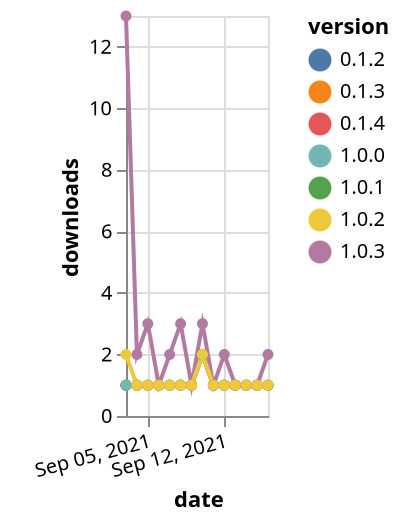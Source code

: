{"$schema": "https://vega.github.io/schema/vega-lite/v5.json", "description": "A simple bar chart with embedded data.", "data": {"values": [{"date": "2021-09-03", "total": 154, "delta": 1, "version": "0.1.3"}, {"date": "2021-09-04", "total": 155, "delta": 1, "version": "0.1.3"}, {"date": "2021-09-05", "total": 156, "delta": 1, "version": "0.1.3"}, {"date": "2021-09-06", "total": 157, "delta": 1, "version": "0.1.3"}, {"date": "2021-09-07", "total": 158, "delta": 1, "version": "0.1.3"}, {"date": "2021-09-08", "total": 159, "delta": 1, "version": "0.1.3"}, {"date": "2021-09-09", "total": 160, "delta": 1, "version": "0.1.3"}, {"date": "2021-09-10", "total": 162, "delta": 2, "version": "0.1.3"}, {"date": "2021-09-11", "total": 163, "delta": 1, "version": "0.1.3"}, {"date": "2021-09-12", "total": 164, "delta": 1, "version": "0.1.3"}, {"date": "2021-09-13", "total": 165, "delta": 1, "version": "0.1.3"}, {"date": "2021-09-14", "total": 166, "delta": 1, "version": "0.1.3"}, {"date": "2021-09-15", "total": 167, "delta": 1, "version": "0.1.3"}, {"date": "2021-09-16", "total": 168, "delta": 1, "version": "0.1.3"}, {"date": "2021-09-03", "total": 219, "delta": 1, "version": "0.1.2"}, {"date": "2021-09-04", "total": 220, "delta": 1, "version": "0.1.2"}, {"date": "2021-09-05", "total": 221, "delta": 1, "version": "0.1.2"}, {"date": "2021-09-06", "total": 222, "delta": 1, "version": "0.1.2"}, {"date": "2021-09-07", "total": 223, "delta": 1, "version": "0.1.2"}, {"date": "2021-09-08", "total": 224, "delta": 1, "version": "0.1.2"}, {"date": "2021-09-09", "total": 225, "delta": 1, "version": "0.1.2"}, {"date": "2021-09-10", "total": 227, "delta": 2, "version": "0.1.2"}, {"date": "2021-09-11", "total": 228, "delta": 1, "version": "0.1.2"}, {"date": "2021-09-12", "total": 229, "delta": 1, "version": "0.1.2"}, {"date": "2021-09-13", "total": 230, "delta": 1, "version": "0.1.2"}, {"date": "2021-09-14", "total": 231, "delta": 1, "version": "0.1.2"}, {"date": "2021-09-15", "total": 232, "delta": 1, "version": "0.1.2"}, {"date": "2021-09-16", "total": 233, "delta": 1, "version": "0.1.2"}, {"date": "2021-09-03", "total": 149, "delta": 1, "version": "1.0.1"}, {"date": "2021-09-04", "total": 150, "delta": 1, "version": "1.0.1"}, {"date": "2021-09-05", "total": 151, "delta": 1, "version": "1.0.1"}, {"date": "2021-09-06", "total": 152, "delta": 1, "version": "1.0.1"}, {"date": "2021-09-07", "total": 153, "delta": 1, "version": "1.0.1"}, {"date": "2021-09-08", "total": 154, "delta": 1, "version": "1.0.1"}, {"date": "2021-09-09", "total": 155, "delta": 1, "version": "1.0.1"}, {"date": "2021-09-10", "total": 157, "delta": 2, "version": "1.0.1"}, {"date": "2021-09-11", "total": 158, "delta": 1, "version": "1.0.1"}, {"date": "2021-09-12", "total": 159, "delta": 1, "version": "1.0.1"}, {"date": "2021-09-13", "total": 160, "delta": 1, "version": "1.0.1"}, {"date": "2021-09-14", "total": 161, "delta": 1, "version": "1.0.1"}, {"date": "2021-09-15", "total": 162, "delta": 1, "version": "1.0.1"}, {"date": "2021-09-16", "total": 163, "delta": 1, "version": "1.0.1"}, {"date": "2021-09-03", "total": 142, "delta": 1, "version": "0.1.4"}, {"date": "2021-09-04", "total": 143, "delta": 1, "version": "0.1.4"}, {"date": "2021-09-05", "total": 144, "delta": 1, "version": "0.1.4"}, {"date": "2021-09-06", "total": 145, "delta": 1, "version": "0.1.4"}, {"date": "2021-09-07", "total": 146, "delta": 1, "version": "0.1.4"}, {"date": "2021-09-08", "total": 147, "delta": 1, "version": "0.1.4"}, {"date": "2021-09-09", "total": 148, "delta": 1, "version": "0.1.4"}, {"date": "2021-09-10", "total": 150, "delta": 2, "version": "0.1.4"}, {"date": "2021-09-11", "total": 151, "delta": 1, "version": "0.1.4"}, {"date": "2021-09-12", "total": 152, "delta": 1, "version": "0.1.4"}, {"date": "2021-09-13", "total": 153, "delta": 1, "version": "0.1.4"}, {"date": "2021-09-14", "total": 154, "delta": 1, "version": "0.1.4"}, {"date": "2021-09-15", "total": 155, "delta": 1, "version": "0.1.4"}, {"date": "2021-09-16", "total": 156, "delta": 1, "version": "0.1.4"}, {"date": "2021-09-03", "total": 146, "delta": 1, "version": "1.0.0"}, {"date": "2021-09-04", "total": 147, "delta": 1, "version": "1.0.0"}, {"date": "2021-09-05", "total": 148, "delta": 1, "version": "1.0.0"}, {"date": "2021-09-06", "total": 149, "delta": 1, "version": "1.0.0"}, {"date": "2021-09-07", "total": 150, "delta": 1, "version": "1.0.0"}, {"date": "2021-09-08", "total": 151, "delta": 1, "version": "1.0.0"}, {"date": "2021-09-09", "total": 152, "delta": 1, "version": "1.0.0"}, {"date": "2021-09-10", "total": 154, "delta": 2, "version": "1.0.0"}, {"date": "2021-09-11", "total": 155, "delta": 1, "version": "1.0.0"}, {"date": "2021-09-12", "total": 156, "delta": 1, "version": "1.0.0"}, {"date": "2021-09-13", "total": 157, "delta": 1, "version": "1.0.0"}, {"date": "2021-09-14", "total": 158, "delta": 1, "version": "1.0.0"}, {"date": "2021-09-15", "total": 159, "delta": 1, "version": "1.0.0"}, {"date": "2021-09-16", "total": 160, "delta": 1, "version": "1.0.0"}, {"date": "2021-09-03", "total": 14, "delta": 13, "version": "1.0.3"}, {"date": "2021-09-04", "total": 16, "delta": 2, "version": "1.0.3"}, {"date": "2021-09-05", "total": 19, "delta": 3, "version": "1.0.3"}, {"date": "2021-09-06", "total": 20, "delta": 1, "version": "1.0.3"}, {"date": "2021-09-07", "total": 22, "delta": 2, "version": "1.0.3"}, {"date": "2021-09-08", "total": 25, "delta": 3, "version": "1.0.3"}, {"date": "2021-09-09", "total": 26, "delta": 1, "version": "1.0.3"}, {"date": "2021-09-10", "total": 29, "delta": 3, "version": "1.0.3"}, {"date": "2021-09-11", "total": 30, "delta": 1, "version": "1.0.3"}, {"date": "2021-09-12", "total": 32, "delta": 2, "version": "1.0.3"}, {"date": "2021-09-13", "total": 33, "delta": 1, "version": "1.0.3"}, {"date": "2021-09-14", "total": 34, "delta": 1, "version": "1.0.3"}, {"date": "2021-09-15", "total": 35, "delta": 1, "version": "1.0.3"}, {"date": "2021-09-16", "total": 37, "delta": 2, "version": "1.0.3"}, {"date": "2021-09-03", "total": 163, "delta": 2, "version": "1.0.2"}, {"date": "2021-09-04", "total": 164, "delta": 1, "version": "1.0.2"}, {"date": "2021-09-05", "total": 165, "delta": 1, "version": "1.0.2"}, {"date": "2021-09-06", "total": 166, "delta": 1, "version": "1.0.2"}, {"date": "2021-09-07", "total": 167, "delta": 1, "version": "1.0.2"}, {"date": "2021-09-08", "total": 168, "delta": 1, "version": "1.0.2"}, {"date": "2021-09-09", "total": 169, "delta": 1, "version": "1.0.2"}, {"date": "2021-09-10", "total": 171, "delta": 2, "version": "1.0.2"}, {"date": "2021-09-11", "total": 172, "delta": 1, "version": "1.0.2"}, {"date": "2021-09-12", "total": 173, "delta": 1, "version": "1.0.2"}, {"date": "2021-09-13", "total": 174, "delta": 1, "version": "1.0.2"}, {"date": "2021-09-14", "total": 175, "delta": 1, "version": "1.0.2"}, {"date": "2021-09-15", "total": 176, "delta": 1, "version": "1.0.2"}, {"date": "2021-09-16", "total": 177, "delta": 1, "version": "1.0.2"}]}, "width": "container", "mark": {"type": "line", "point": {"filled": true}}, "encoding": {"x": {"field": "date", "type": "temporal", "timeUnit": "yearmonthdate", "title": "date", "axis": {"labelAngle": -15}}, "y": {"field": "delta", "type": "quantitative", "title": "downloads"}, "color": {"field": "version", "type": "nominal"}, "tooltip": {"field": "delta"}}}